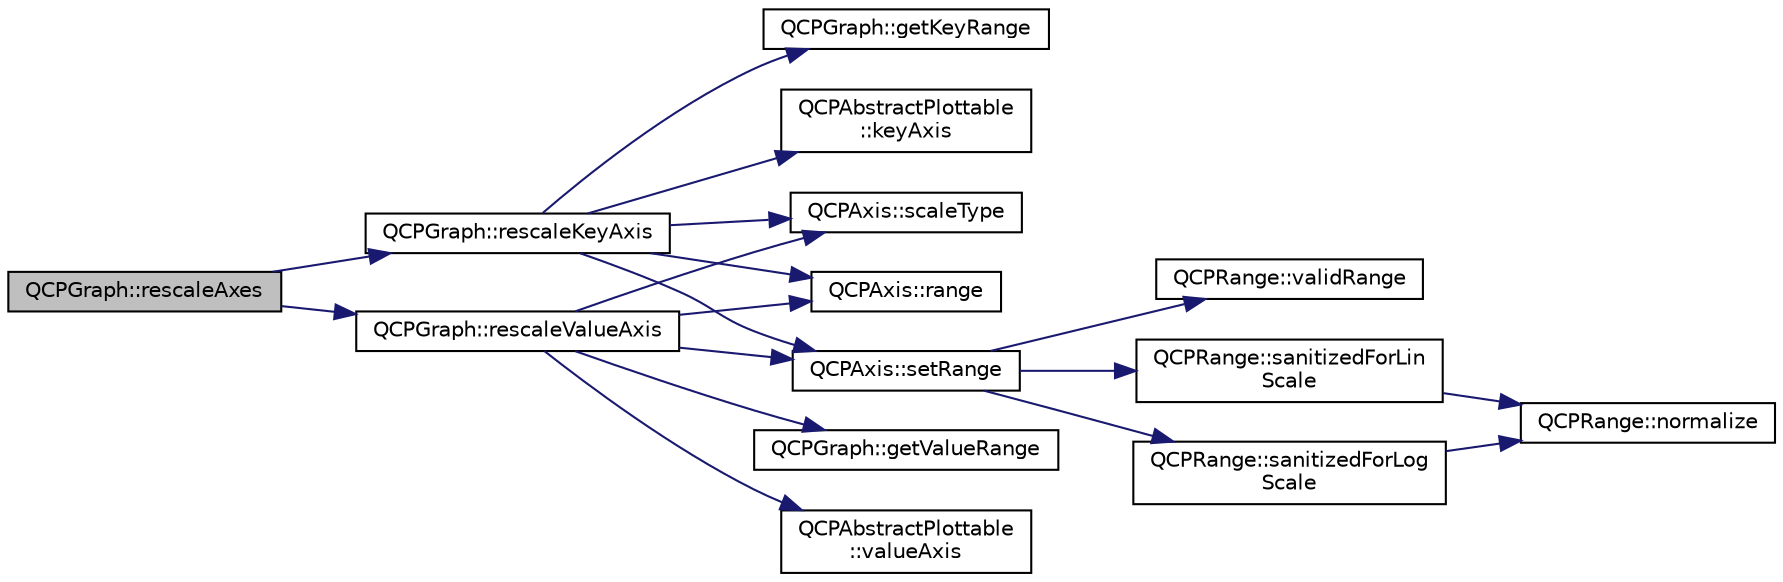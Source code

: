 digraph "QCPGraph::rescaleAxes"
{
  edge [fontname="Helvetica",fontsize="10",labelfontname="Helvetica",labelfontsize="10"];
  node [fontname="Helvetica",fontsize="10",shape=record];
  rankdir="LR";
  Node1 [label="QCPGraph::rescaleAxes",height=0.2,width=0.4,color="black", fillcolor="grey75", style="filled", fontcolor="black"];
  Node1 -> Node2 [color="midnightblue",fontsize="10",style="solid",fontname="Helvetica"];
  Node2 [label="QCPGraph::rescaleKeyAxis",height=0.2,width=0.4,color="black", fillcolor="white", style="filled",URL="$class_q_c_p_graph.html#a2108a729046b0ab6e0516afb249dab13"];
  Node2 -> Node3 [color="midnightblue",fontsize="10",style="solid",fontname="Helvetica"];
  Node3 [label="QCPAbstractPlottable\l::keyAxis",height=0.2,width=0.4,color="black", fillcolor="white", style="filled",URL="$class_q_c_p_abstract_plottable.html#a72c7a09c22963f2c943f07112b311103"];
  Node2 -> Node4 [color="midnightblue",fontsize="10",style="solid",fontname="Helvetica"];
  Node4 [label="QCPAxis::scaleType",height=0.2,width=0.4,color="black", fillcolor="white", style="filled",URL="$class_q_c_p_axis.html#a8563e13407bc0616da7f7c84e02de170"];
  Node2 -> Node5 [color="midnightblue",fontsize="10",style="solid",fontname="Helvetica"];
  Node5 [label="QCPAxis::range",height=0.2,width=0.4,color="black", fillcolor="white", style="filled",URL="$class_q_c_p_axis.html#ab1ea79a4f5ea4cf42620f8f51c477ac4"];
  Node2 -> Node6 [color="midnightblue",fontsize="10",style="solid",fontname="Helvetica"];
  Node6 [label="QCPGraph::getKeyRange",height=0.2,width=0.4,color="black", fillcolor="white", style="filled",URL="$class_q_c_p_graph.html#afc246ce6201ff564ac440efaec52ab11"];
  Node2 -> Node7 [color="midnightblue",fontsize="10",style="solid",fontname="Helvetica"];
  Node7 [label="QCPAxis::setRange",height=0.2,width=0.4,color="black", fillcolor="white", style="filled",URL="$class_q_c_p_axis.html#aebdfea5d44c3a0ad2b4700cd4d25b641"];
  Node7 -> Node8 [color="midnightblue",fontsize="10",style="solid",fontname="Helvetica"];
  Node8 [label="QCPRange::validRange",height=0.2,width=0.4,color="black", fillcolor="white", style="filled",URL="$class_q_c_p_range.html#ab38bd4841c77c7bb86c9eea0f142dcc0"];
  Node7 -> Node9 [color="midnightblue",fontsize="10",style="solid",fontname="Helvetica"];
  Node9 [label="QCPRange::sanitizedForLog\lScale",height=0.2,width=0.4,color="black", fillcolor="white", style="filled",URL="$class_q_c_p_range.html#aaf6a9046e78d91eeb8e89584fe46b034"];
  Node9 -> Node10 [color="midnightblue",fontsize="10",style="solid",fontname="Helvetica"];
  Node10 [label="QCPRange::normalize",height=0.2,width=0.4,color="black", fillcolor="white", style="filled",URL="$class_q_c_p_range.html#af914a7740269b0604d0827c634a878a9"];
  Node7 -> Node11 [color="midnightblue",fontsize="10",style="solid",fontname="Helvetica"];
  Node11 [label="QCPRange::sanitizedForLin\lScale",height=0.2,width=0.4,color="black", fillcolor="white", style="filled",URL="$class_q_c_p_range.html#a1ff029704c29a75adbc1dc36cecaf44c"];
  Node11 -> Node10 [color="midnightblue",fontsize="10",style="solid",fontname="Helvetica"];
  Node1 -> Node12 [color="midnightblue",fontsize="10",style="solid",fontname="Helvetica"];
  Node12 [label="QCPGraph::rescaleValueAxis",height=0.2,width=0.4,color="black", fillcolor="white", style="filled",URL="$class_q_c_p_graph.html#a2ba0e1df416486d7e74299ef8cf68bba"];
  Node12 -> Node13 [color="midnightblue",fontsize="10",style="solid",fontname="Helvetica"];
  Node13 [label="QCPAbstractPlottable\l::valueAxis",height=0.2,width=0.4,color="black", fillcolor="white", style="filled",URL="$class_q_c_p_abstract_plottable.html#a3106f9d34d330a6097a8ec5905e5b519"];
  Node12 -> Node4 [color="midnightblue",fontsize="10",style="solid",fontname="Helvetica"];
  Node12 -> Node5 [color="midnightblue",fontsize="10",style="solid",fontname="Helvetica"];
  Node12 -> Node14 [color="midnightblue",fontsize="10",style="solid",fontname="Helvetica"];
  Node14 [label="QCPGraph::getValueRange",height=0.2,width=0.4,color="black", fillcolor="white", style="filled",URL="$class_q_c_p_graph.html#a856e90b8ab6b31c344b14a863ab9e5d2"];
  Node12 -> Node7 [color="midnightblue",fontsize="10",style="solid",fontname="Helvetica"];
}
